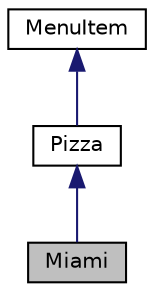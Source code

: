 digraph "Miami"
{
 // LATEX_PDF_SIZE
  edge [fontname="Helvetica",fontsize="10",labelfontname="Helvetica",labelfontsize="10"];
  node [fontname="Helvetica",fontsize="10",shape=record];
  Node1 [label="Miami",height=0.2,width=0.4,color="black", fillcolor="grey75", style="filled", fontcolor="black",tooltip="A class representing a Miami pizza with customizable toppings."];
  Node2 -> Node1 [dir="back",color="midnightblue",fontsize="10",style="solid",fontname="Helvetica"];
  Node2 [label="Pizza",height=0.2,width=0.4,color="black", fillcolor="white", style="filled",URL="$classPizza.html",tooltip="A class representing a pizza menu item."];
  Node3 -> Node2 [dir="back",color="midnightblue",fontsize="10",style="solid",fontname="Helvetica"];
  Node3 [label="MenuItem",height=0.2,width=0.4,color="black", fillcolor="white", style="filled",URL="$classMenuItem.html",tooltip="An abstract base class for menu items."];
}
